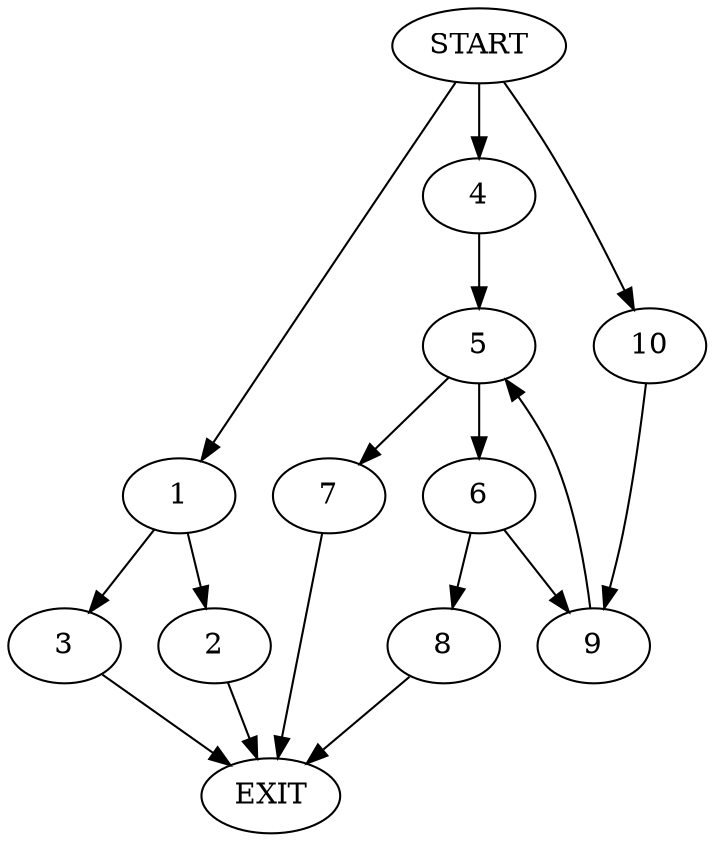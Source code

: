 digraph {
0 [label="START"]
11 [label="EXIT"]
0 -> 1
1 -> 2
1 -> 3
3 -> 11
2 -> 11
0 -> 4
4 -> 5
5 -> 6
5 -> 7
7 -> 11
6 -> 8
6 -> 9
9 -> 5
8 -> 11
0 -> 10
10 -> 9
}
